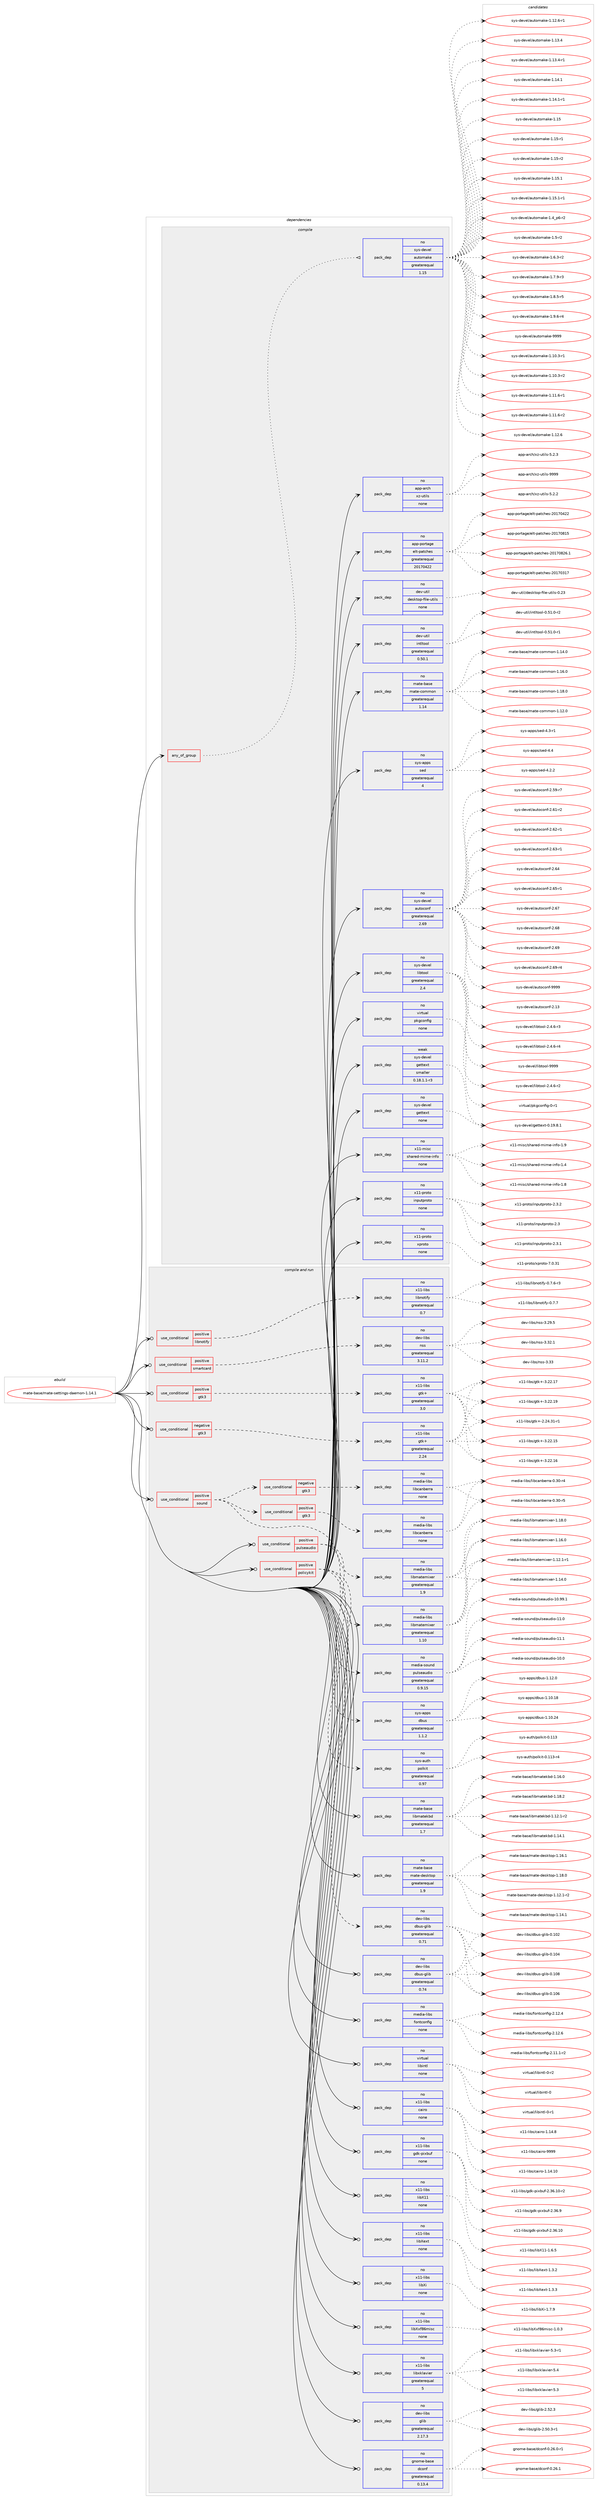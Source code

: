 digraph prolog {

# *************
# Graph options
# *************

newrank=true;
concentrate=true;
compound=true;
graph [rankdir=LR,fontname=Helvetica,fontsize=10,ranksep=1.5];#, ranksep=2.5, nodesep=0.2];
edge  [arrowhead=vee];
node  [fontname=Helvetica,fontsize=10];

# **********
# The ebuild
# **********

subgraph cluster_leftcol {
color=gray;
rank=same;
label=<<i>ebuild</i>>;
id [label="mate-base/mate-settings-daemon-1.14.1", color=red, width=4, href="../mate-base/mate-settings-daemon-1.14.1.svg"];
}

# ****************
# The dependencies
# ****************

subgraph cluster_midcol {
color=gray;
label=<<i>dependencies</i>>;
subgraph cluster_compile {
fillcolor="#eeeeee";
style=filled;
label=<<i>compile</i>>;
subgraph any5116 {
dependency346582 [label=<<TABLE BORDER="0" CELLBORDER="1" CELLSPACING="0" CELLPADDING="4"><TR><TD CELLPADDING="10">any_of_group</TD></TR></TABLE>>, shape=none, color=red];subgraph pack255174 {
dependency346583 [label=<<TABLE BORDER="0" CELLBORDER="1" CELLSPACING="0" CELLPADDING="4" WIDTH="220"><TR><TD ROWSPAN="6" CELLPADDING="30">pack_dep</TD></TR><TR><TD WIDTH="110">no</TD></TR><TR><TD>sys-devel</TD></TR><TR><TD>automake</TD></TR><TR><TD>greaterequal</TD></TR><TR><TD>1.15</TD></TR></TABLE>>, shape=none, color=blue];
}
dependency346582:e -> dependency346583:w [weight=20,style="dotted",arrowhead="oinv"];
}
id:e -> dependency346582:w [weight=20,style="solid",arrowhead="vee"];
subgraph pack255175 {
dependency346584 [label=<<TABLE BORDER="0" CELLBORDER="1" CELLSPACING="0" CELLPADDING="4" WIDTH="220"><TR><TD ROWSPAN="6" CELLPADDING="30">pack_dep</TD></TR><TR><TD WIDTH="110">no</TD></TR><TR><TD>app-arch</TD></TR><TR><TD>xz-utils</TD></TR><TR><TD>none</TD></TR><TR><TD></TD></TR></TABLE>>, shape=none, color=blue];
}
id:e -> dependency346584:w [weight=20,style="solid",arrowhead="vee"];
subgraph pack255176 {
dependency346585 [label=<<TABLE BORDER="0" CELLBORDER="1" CELLSPACING="0" CELLPADDING="4" WIDTH="220"><TR><TD ROWSPAN="6" CELLPADDING="30">pack_dep</TD></TR><TR><TD WIDTH="110">no</TD></TR><TR><TD>app-portage</TD></TR><TR><TD>elt-patches</TD></TR><TR><TD>greaterequal</TD></TR><TR><TD>20170422</TD></TR></TABLE>>, shape=none, color=blue];
}
id:e -> dependency346585:w [weight=20,style="solid",arrowhead="vee"];
subgraph pack255177 {
dependency346586 [label=<<TABLE BORDER="0" CELLBORDER="1" CELLSPACING="0" CELLPADDING="4" WIDTH="220"><TR><TD ROWSPAN="6" CELLPADDING="30">pack_dep</TD></TR><TR><TD WIDTH="110">no</TD></TR><TR><TD>dev-util</TD></TR><TR><TD>desktop-file-utils</TD></TR><TR><TD>none</TD></TR><TR><TD></TD></TR></TABLE>>, shape=none, color=blue];
}
id:e -> dependency346586:w [weight=20,style="solid",arrowhead="vee"];
subgraph pack255178 {
dependency346587 [label=<<TABLE BORDER="0" CELLBORDER="1" CELLSPACING="0" CELLPADDING="4" WIDTH="220"><TR><TD ROWSPAN="6" CELLPADDING="30">pack_dep</TD></TR><TR><TD WIDTH="110">no</TD></TR><TR><TD>dev-util</TD></TR><TR><TD>intltool</TD></TR><TR><TD>greaterequal</TD></TR><TR><TD>0.50.1</TD></TR></TABLE>>, shape=none, color=blue];
}
id:e -> dependency346587:w [weight=20,style="solid",arrowhead="vee"];
subgraph pack255179 {
dependency346588 [label=<<TABLE BORDER="0" CELLBORDER="1" CELLSPACING="0" CELLPADDING="4" WIDTH="220"><TR><TD ROWSPAN="6" CELLPADDING="30">pack_dep</TD></TR><TR><TD WIDTH="110">no</TD></TR><TR><TD>mate-base</TD></TR><TR><TD>mate-common</TD></TR><TR><TD>greaterequal</TD></TR><TR><TD>1.14</TD></TR></TABLE>>, shape=none, color=blue];
}
id:e -> dependency346588:w [weight=20,style="solid",arrowhead="vee"];
subgraph pack255180 {
dependency346589 [label=<<TABLE BORDER="0" CELLBORDER="1" CELLSPACING="0" CELLPADDING="4" WIDTH="220"><TR><TD ROWSPAN="6" CELLPADDING="30">pack_dep</TD></TR><TR><TD WIDTH="110">no</TD></TR><TR><TD>sys-apps</TD></TR><TR><TD>sed</TD></TR><TR><TD>greaterequal</TD></TR><TR><TD>4</TD></TR></TABLE>>, shape=none, color=blue];
}
id:e -> dependency346589:w [weight=20,style="solid",arrowhead="vee"];
subgraph pack255181 {
dependency346590 [label=<<TABLE BORDER="0" CELLBORDER="1" CELLSPACING="0" CELLPADDING="4" WIDTH="220"><TR><TD ROWSPAN="6" CELLPADDING="30">pack_dep</TD></TR><TR><TD WIDTH="110">no</TD></TR><TR><TD>sys-devel</TD></TR><TR><TD>autoconf</TD></TR><TR><TD>greaterequal</TD></TR><TR><TD>2.69</TD></TR></TABLE>>, shape=none, color=blue];
}
id:e -> dependency346590:w [weight=20,style="solid",arrowhead="vee"];
subgraph pack255182 {
dependency346591 [label=<<TABLE BORDER="0" CELLBORDER="1" CELLSPACING="0" CELLPADDING="4" WIDTH="220"><TR><TD ROWSPAN="6" CELLPADDING="30">pack_dep</TD></TR><TR><TD WIDTH="110">no</TD></TR><TR><TD>sys-devel</TD></TR><TR><TD>gettext</TD></TR><TR><TD>none</TD></TR><TR><TD></TD></TR></TABLE>>, shape=none, color=blue];
}
id:e -> dependency346591:w [weight=20,style="solid",arrowhead="vee"];
subgraph pack255183 {
dependency346592 [label=<<TABLE BORDER="0" CELLBORDER="1" CELLSPACING="0" CELLPADDING="4" WIDTH="220"><TR><TD ROWSPAN="6" CELLPADDING="30">pack_dep</TD></TR><TR><TD WIDTH="110">no</TD></TR><TR><TD>sys-devel</TD></TR><TR><TD>libtool</TD></TR><TR><TD>greaterequal</TD></TR><TR><TD>2.4</TD></TR></TABLE>>, shape=none, color=blue];
}
id:e -> dependency346592:w [weight=20,style="solid",arrowhead="vee"];
subgraph pack255184 {
dependency346593 [label=<<TABLE BORDER="0" CELLBORDER="1" CELLSPACING="0" CELLPADDING="4" WIDTH="220"><TR><TD ROWSPAN="6" CELLPADDING="30">pack_dep</TD></TR><TR><TD WIDTH="110">no</TD></TR><TR><TD>virtual</TD></TR><TR><TD>pkgconfig</TD></TR><TR><TD>none</TD></TR><TR><TD></TD></TR></TABLE>>, shape=none, color=blue];
}
id:e -> dependency346593:w [weight=20,style="solid",arrowhead="vee"];
subgraph pack255185 {
dependency346594 [label=<<TABLE BORDER="0" CELLBORDER="1" CELLSPACING="0" CELLPADDING="4" WIDTH="220"><TR><TD ROWSPAN="6" CELLPADDING="30">pack_dep</TD></TR><TR><TD WIDTH="110">no</TD></TR><TR><TD>x11-misc</TD></TR><TR><TD>shared-mime-info</TD></TR><TR><TD>none</TD></TR><TR><TD></TD></TR></TABLE>>, shape=none, color=blue];
}
id:e -> dependency346594:w [weight=20,style="solid",arrowhead="vee"];
subgraph pack255186 {
dependency346595 [label=<<TABLE BORDER="0" CELLBORDER="1" CELLSPACING="0" CELLPADDING="4" WIDTH="220"><TR><TD ROWSPAN="6" CELLPADDING="30">pack_dep</TD></TR><TR><TD WIDTH="110">no</TD></TR><TR><TD>x11-proto</TD></TR><TR><TD>inputproto</TD></TR><TR><TD>none</TD></TR><TR><TD></TD></TR></TABLE>>, shape=none, color=blue];
}
id:e -> dependency346595:w [weight=20,style="solid",arrowhead="vee"];
subgraph pack255187 {
dependency346596 [label=<<TABLE BORDER="0" CELLBORDER="1" CELLSPACING="0" CELLPADDING="4" WIDTH="220"><TR><TD ROWSPAN="6" CELLPADDING="30">pack_dep</TD></TR><TR><TD WIDTH="110">no</TD></TR><TR><TD>x11-proto</TD></TR><TR><TD>xproto</TD></TR><TR><TD>none</TD></TR><TR><TD></TD></TR></TABLE>>, shape=none, color=blue];
}
id:e -> dependency346596:w [weight=20,style="solid",arrowhead="vee"];
subgraph pack255188 {
dependency346597 [label=<<TABLE BORDER="0" CELLBORDER="1" CELLSPACING="0" CELLPADDING="4" WIDTH="220"><TR><TD ROWSPAN="6" CELLPADDING="30">pack_dep</TD></TR><TR><TD WIDTH="110">weak</TD></TR><TR><TD>sys-devel</TD></TR><TR><TD>gettext</TD></TR><TR><TD>smaller</TD></TR><TR><TD>0.18.1.1-r3</TD></TR></TABLE>>, shape=none, color=blue];
}
id:e -> dependency346597:w [weight=20,style="solid",arrowhead="vee"];
}
subgraph cluster_compileandrun {
fillcolor="#eeeeee";
style=filled;
label=<<i>compile and run</i>>;
subgraph cond86191 {
dependency346598 [label=<<TABLE BORDER="0" CELLBORDER="1" CELLSPACING="0" CELLPADDING="4"><TR><TD ROWSPAN="3" CELLPADDING="10">use_conditional</TD></TR><TR><TD>negative</TD></TR><TR><TD>gtk3</TD></TR></TABLE>>, shape=none, color=red];
subgraph pack255189 {
dependency346599 [label=<<TABLE BORDER="0" CELLBORDER="1" CELLSPACING="0" CELLPADDING="4" WIDTH="220"><TR><TD ROWSPAN="6" CELLPADDING="30">pack_dep</TD></TR><TR><TD WIDTH="110">no</TD></TR><TR><TD>x11-libs</TD></TR><TR><TD>gtk+</TD></TR><TR><TD>greaterequal</TD></TR><TR><TD>2.24</TD></TR></TABLE>>, shape=none, color=blue];
}
dependency346598:e -> dependency346599:w [weight=20,style="dashed",arrowhead="vee"];
}
id:e -> dependency346598:w [weight=20,style="solid",arrowhead="odotvee"];
subgraph cond86192 {
dependency346600 [label=<<TABLE BORDER="0" CELLBORDER="1" CELLSPACING="0" CELLPADDING="4"><TR><TD ROWSPAN="3" CELLPADDING="10">use_conditional</TD></TR><TR><TD>positive</TD></TR><TR><TD>gtk3</TD></TR></TABLE>>, shape=none, color=red];
subgraph pack255190 {
dependency346601 [label=<<TABLE BORDER="0" CELLBORDER="1" CELLSPACING="0" CELLPADDING="4" WIDTH="220"><TR><TD ROWSPAN="6" CELLPADDING="30">pack_dep</TD></TR><TR><TD WIDTH="110">no</TD></TR><TR><TD>x11-libs</TD></TR><TR><TD>gtk+</TD></TR><TR><TD>greaterequal</TD></TR><TR><TD>3.0</TD></TR></TABLE>>, shape=none, color=blue];
}
dependency346600:e -> dependency346601:w [weight=20,style="dashed",arrowhead="vee"];
}
id:e -> dependency346600:w [weight=20,style="solid",arrowhead="odotvee"];
subgraph cond86193 {
dependency346602 [label=<<TABLE BORDER="0" CELLBORDER="1" CELLSPACING="0" CELLPADDING="4"><TR><TD ROWSPAN="3" CELLPADDING="10">use_conditional</TD></TR><TR><TD>positive</TD></TR><TR><TD>libnotify</TD></TR></TABLE>>, shape=none, color=red];
subgraph pack255191 {
dependency346603 [label=<<TABLE BORDER="0" CELLBORDER="1" CELLSPACING="0" CELLPADDING="4" WIDTH="220"><TR><TD ROWSPAN="6" CELLPADDING="30">pack_dep</TD></TR><TR><TD WIDTH="110">no</TD></TR><TR><TD>x11-libs</TD></TR><TR><TD>libnotify</TD></TR><TR><TD>greaterequal</TD></TR><TR><TD>0.7</TD></TR></TABLE>>, shape=none, color=blue];
}
dependency346602:e -> dependency346603:w [weight=20,style="dashed",arrowhead="vee"];
}
id:e -> dependency346602:w [weight=20,style="solid",arrowhead="odotvee"];
subgraph cond86194 {
dependency346604 [label=<<TABLE BORDER="0" CELLBORDER="1" CELLSPACING="0" CELLPADDING="4"><TR><TD ROWSPAN="3" CELLPADDING="10">use_conditional</TD></TR><TR><TD>positive</TD></TR><TR><TD>policykit</TD></TR></TABLE>>, shape=none, color=red];
subgraph pack255192 {
dependency346605 [label=<<TABLE BORDER="0" CELLBORDER="1" CELLSPACING="0" CELLPADDING="4" WIDTH="220"><TR><TD ROWSPAN="6" CELLPADDING="30">pack_dep</TD></TR><TR><TD WIDTH="110">no</TD></TR><TR><TD>dev-libs</TD></TR><TR><TD>dbus-glib</TD></TR><TR><TD>greaterequal</TD></TR><TR><TD>0.71</TD></TR></TABLE>>, shape=none, color=blue];
}
dependency346604:e -> dependency346605:w [weight=20,style="dashed",arrowhead="vee"];
subgraph pack255193 {
dependency346606 [label=<<TABLE BORDER="0" CELLBORDER="1" CELLSPACING="0" CELLPADDING="4" WIDTH="220"><TR><TD ROWSPAN="6" CELLPADDING="30">pack_dep</TD></TR><TR><TD WIDTH="110">no</TD></TR><TR><TD>sys-apps</TD></TR><TR><TD>dbus</TD></TR><TR><TD>greaterequal</TD></TR><TR><TD>1.1.2</TD></TR></TABLE>>, shape=none, color=blue];
}
dependency346604:e -> dependency346606:w [weight=20,style="dashed",arrowhead="vee"];
subgraph pack255194 {
dependency346607 [label=<<TABLE BORDER="0" CELLBORDER="1" CELLSPACING="0" CELLPADDING="4" WIDTH="220"><TR><TD ROWSPAN="6" CELLPADDING="30">pack_dep</TD></TR><TR><TD WIDTH="110">no</TD></TR><TR><TD>sys-auth</TD></TR><TR><TD>polkit</TD></TR><TR><TD>greaterequal</TD></TR><TR><TD>0.97</TD></TR></TABLE>>, shape=none, color=blue];
}
dependency346604:e -> dependency346607:w [weight=20,style="dashed",arrowhead="vee"];
}
id:e -> dependency346604:w [weight=20,style="solid",arrowhead="odotvee"];
subgraph cond86195 {
dependency346608 [label=<<TABLE BORDER="0" CELLBORDER="1" CELLSPACING="0" CELLPADDING="4"><TR><TD ROWSPAN="3" CELLPADDING="10">use_conditional</TD></TR><TR><TD>positive</TD></TR><TR><TD>pulseaudio</TD></TR></TABLE>>, shape=none, color=red];
subgraph pack255195 {
dependency346609 [label=<<TABLE BORDER="0" CELLBORDER="1" CELLSPACING="0" CELLPADDING="4" WIDTH="220"><TR><TD ROWSPAN="6" CELLPADDING="30">pack_dep</TD></TR><TR><TD WIDTH="110">no</TD></TR><TR><TD>media-libs</TD></TR><TR><TD>libmatemixer</TD></TR><TR><TD>greaterequal</TD></TR><TR><TD>1.10</TD></TR></TABLE>>, shape=none, color=blue];
}
dependency346608:e -> dependency346609:w [weight=20,style="dashed",arrowhead="vee"];
subgraph pack255196 {
dependency346610 [label=<<TABLE BORDER="0" CELLBORDER="1" CELLSPACING="0" CELLPADDING="4" WIDTH="220"><TR><TD ROWSPAN="6" CELLPADDING="30">pack_dep</TD></TR><TR><TD WIDTH="110">no</TD></TR><TR><TD>media-sound</TD></TR><TR><TD>pulseaudio</TD></TR><TR><TD>greaterequal</TD></TR><TR><TD>0.9.15</TD></TR></TABLE>>, shape=none, color=blue];
}
dependency346608:e -> dependency346610:w [weight=20,style="dashed",arrowhead="vee"];
}
id:e -> dependency346608:w [weight=20,style="solid",arrowhead="odotvee"];
subgraph cond86196 {
dependency346611 [label=<<TABLE BORDER="0" CELLBORDER="1" CELLSPACING="0" CELLPADDING="4"><TR><TD ROWSPAN="3" CELLPADDING="10">use_conditional</TD></TR><TR><TD>positive</TD></TR><TR><TD>smartcard</TD></TR></TABLE>>, shape=none, color=red];
subgraph pack255197 {
dependency346612 [label=<<TABLE BORDER="0" CELLBORDER="1" CELLSPACING="0" CELLPADDING="4" WIDTH="220"><TR><TD ROWSPAN="6" CELLPADDING="30">pack_dep</TD></TR><TR><TD WIDTH="110">no</TD></TR><TR><TD>dev-libs</TD></TR><TR><TD>nss</TD></TR><TR><TD>greaterequal</TD></TR><TR><TD>3.11.2</TD></TR></TABLE>>, shape=none, color=blue];
}
dependency346611:e -> dependency346612:w [weight=20,style="dashed",arrowhead="vee"];
}
id:e -> dependency346611:w [weight=20,style="solid",arrowhead="odotvee"];
subgraph cond86197 {
dependency346613 [label=<<TABLE BORDER="0" CELLBORDER="1" CELLSPACING="0" CELLPADDING="4"><TR><TD ROWSPAN="3" CELLPADDING="10">use_conditional</TD></TR><TR><TD>positive</TD></TR><TR><TD>sound</TD></TR></TABLE>>, shape=none, color=red];
subgraph pack255198 {
dependency346614 [label=<<TABLE BORDER="0" CELLBORDER="1" CELLSPACING="0" CELLPADDING="4" WIDTH="220"><TR><TD ROWSPAN="6" CELLPADDING="30">pack_dep</TD></TR><TR><TD WIDTH="110">no</TD></TR><TR><TD>media-libs</TD></TR><TR><TD>libmatemixer</TD></TR><TR><TD>greaterequal</TD></TR><TR><TD>1.9</TD></TR></TABLE>>, shape=none, color=blue];
}
dependency346613:e -> dependency346614:w [weight=20,style="dashed",arrowhead="vee"];
subgraph cond86198 {
dependency346615 [label=<<TABLE BORDER="0" CELLBORDER="1" CELLSPACING="0" CELLPADDING="4"><TR><TD ROWSPAN="3" CELLPADDING="10">use_conditional</TD></TR><TR><TD>negative</TD></TR><TR><TD>gtk3</TD></TR></TABLE>>, shape=none, color=red];
subgraph pack255199 {
dependency346616 [label=<<TABLE BORDER="0" CELLBORDER="1" CELLSPACING="0" CELLPADDING="4" WIDTH="220"><TR><TD ROWSPAN="6" CELLPADDING="30">pack_dep</TD></TR><TR><TD WIDTH="110">no</TD></TR><TR><TD>media-libs</TD></TR><TR><TD>libcanberra</TD></TR><TR><TD>none</TD></TR><TR><TD></TD></TR></TABLE>>, shape=none, color=blue];
}
dependency346615:e -> dependency346616:w [weight=20,style="dashed",arrowhead="vee"];
}
dependency346613:e -> dependency346615:w [weight=20,style="dashed",arrowhead="vee"];
subgraph cond86199 {
dependency346617 [label=<<TABLE BORDER="0" CELLBORDER="1" CELLSPACING="0" CELLPADDING="4"><TR><TD ROWSPAN="3" CELLPADDING="10">use_conditional</TD></TR><TR><TD>positive</TD></TR><TR><TD>gtk3</TD></TR></TABLE>>, shape=none, color=red];
subgraph pack255200 {
dependency346618 [label=<<TABLE BORDER="0" CELLBORDER="1" CELLSPACING="0" CELLPADDING="4" WIDTH="220"><TR><TD ROWSPAN="6" CELLPADDING="30">pack_dep</TD></TR><TR><TD WIDTH="110">no</TD></TR><TR><TD>media-libs</TD></TR><TR><TD>libcanberra</TD></TR><TR><TD>none</TD></TR><TR><TD></TD></TR></TABLE>>, shape=none, color=blue];
}
dependency346617:e -> dependency346618:w [weight=20,style="dashed",arrowhead="vee"];
}
dependency346613:e -> dependency346617:w [weight=20,style="dashed",arrowhead="vee"];
}
id:e -> dependency346613:w [weight=20,style="solid",arrowhead="odotvee"];
subgraph pack255201 {
dependency346619 [label=<<TABLE BORDER="0" CELLBORDER="1" CELLSPACING="0" CELLPADDING="4" WIDTH="220"><TR><TD ROWSPAN="6" CELLPADDING="30">pack_dep</TD></TR><TR><TD WIDTH="110">no</TD></TR><TR><TD>dev-libs</TD></TR><TR><TD>dbus-glib</TD></TR><TR><TD>greaterequal</TD></TR><TR><TD>0.74</TD></TR></TABLE>>, shape=none, color=blue];
}
id:e -> dependency346619:w [weight=20,style="solid",arrowhead="odotvee"];
subgraph pack255202 {
dependency346620 [label=<<TABLE BORDER="0" CELLBORDER="1" CELLSPACING="0" CELLPADDING="4" WIDTH="220"><TR><TD ROWSPAN="6" CELLPADDING="30">pack_dep</TD></TR><TR><TD WIDTH="110">no</TD></TR><TR><TD>dev-libs</TD></TR><TR><TD>glib</TD></TR><TR><TD>greaterequal</TD></TR><TR><TD>2.17.3</TD></TR></TABLE>>, shape=none, color=blue];
}
id:e -> dependency346620:w [weight=20,style="solid",arrowhead="odotvee"];
subgraph pack255203 {
dependency346621 [label=<<TABLE BORDER="0" CELLBORDER="1" CELLSPACING="0" CELLPADDING="4" WIDTH="220"><TR><TD ROWSPAN="6" CELLPADDING="30">pack_dep</TD></TR><TR><TD WIDTH="110">no</TD></TR><TR><TD>gnome-base</TD></TR><TR><TD>dconf</TD></TR><TR><TD>greaterequal</TD></TR><TR><TD>0.13.4</TD></TR></TABLE>>, shape=none, color=blue];
}
id:e -> dependency346621:w [weight=20,style="solid",arrowhead="odotvee"];
subgraph pack255204 {
dependency346622 [label=<<TABLE BORDER="0" CELLBORDER="1" CELLSPACING="0" CELLPADDING="4" WIDTH="220"><TR><TD ROWSPAN="6" CELLPADDING="30">pack_dep</TD></TR><TR><TD WIDTH="110">no</TD></TR><TR><TD>mate-base</TD></TR><TR><TD>libmatekbd</TD></TR><TR><TD>greaterequal</TD></TR><TR><TD>1.7</TD></TR></TABLE>>, shape=none, color=blue];
}
id:e -> dependency346622:w [weight=20,style="solid",arrowhead="odotvee"];
subgraph pack255205 {
dependency346623 [label=<<TABLE BORDER="0" CELLBORDER="1" CELLSPACING="0" CELLPADDING="4" WIDTH="220"><TR><TD ROWSPAN="6" CELLPADDING="30">pack_dep</TD></TR><TR><TD WIDTH="110">no</TD></TR><TR><TD>mate-base</TD></TR><TR><TD>mate-desktop</TD></TR><TR><TD>greaterequal</TD></TR><TR><TD>1.9</TD></TR></TABLE>>, shape=none, color=blue];
}
id:e -> dependency346623:w [weight=20,style="solid",arrowhead="odotvee"];
subgraph pack255206 {
dependency346624 [label=<<TABLE BORDER="0" CELLBORDER="1" CELLSPACING="0" CELLPADDING="4" WIDTH="220"><TR><TD ROWSPAN="6" CELLPADDING="30">pack_dep</TD></TR><TR><TD WIDTH="110">no</TD></TR><TR><TD>media-libs</TD></TR><TR><TD>fontconfig</TD></TR><TR><TD>none</TD></TR><TR><TD></TD></TR></TABLE>>, shape=none, color=blue];
}
id:e -> dependency346624:w [weight=20,style="solid",arrowhead="odotvee"];
subgraph pack255207 {
dependency346625 [label=<<TABLE BORDER="0" CELLBORDER="1" CELLSPACING="0" CELLPADDING="4" WIDTH="220"><TR><TD ROWSPAN="6" CELLPADDING="30">pack_dep</TD></TR><TR><TD WIDTH="110">no</TD></TR><TR><TD>virtual</TD></TR><TR><TD>libintl</TD></TR><TR><TD>none</TD></TR><TR><TD></TD></TR></TABLE>>, shape=none, color=blue];
}
id:e -> dependency346625:w [weight=20,style="solid",arrowhead="odotvee"];
subgraph pack255208 {
dependency346626 [label=<<TABLE BORDER="0" CELLBORDER="1" CELLSPACING="0" CELLPADDING="4" WIDTH="220"><TR><TD ROWSPAN="6" CELLPADDING="30">pack_dep</TD></TR><TR><TD WIDTH="110">no</TD></TR><TR><TD>x11-libs</TD></TR><TR><TD>cairo</TD></TR><TR><TD>none</TD></TR><TR><TD></TD></TR></TABLE>>, shape=none, color=blue];
}
id:e -> dependency346626:w [weight=20,style="solid",arrowhead="odotvee"];
subgraph pack255209 {
dependency346627 [label=<<TABLE BORDER="0" CELLBORDER="1" CELLSPACING="0" CELLPADDING="4" WIDTH="220"><TR><TD ROWSPAN="6" CELLPADDING="30">pack_dep</TD></TR><TR><TD WIDTH="110">no</TD></TR><TR><TD>x11-libs</TD></TR><TR><TD>gdk-pixbuf</TD></TR><TR><TD>none</TD></TR><TR><TD></TD></TR></TABLE>>, shape=none, color=blue];
}
id:e -> dependency346627:w [weight=20,style="solid",arrowhead="odotvee"];
subgraph pack255210 {
dependency346628 [label=<<TABLE BORDER="0" CELLBORDER="1" CELLSPACING="0" CELLPADDING="4" WIDTH="220"><TR><TD ROWSPAN="6" CELLPADDING="30">pack_dep</TD></TR><TR><TD WIDTH="110">no</TD></TR><TR><TD>x11-libs</TD></TR><TR><TD>libX11</TD></TR><TR><TD>none</TD></TR><TR><TD></TD></TR></TABLE>>, shape=none, color=blue];
}
id:e -> dependency346628:w [weight=20,style="solid",arrowhead="odotvee"];
subgraph pack255211 {
dependency346629 [label=<<TABLE BORDER="0" CELLBORDER="1" CELLSPACING="0" CELLPADDING="4" WIDTH="220"><TR><TD ROWSPAN="6" CELLPADDING="30">pack_dep</TD></TR><TR><TD WIDTH="110">no</TD></TR><TR><TD>x11-libs</TD></TR><TR><TD>libXext</TD></TR><TR><TD>none</TD></TR><TR><TD></TD></TR></TABLE>>, shape=none, color=blue];
}
id:e -> dependency346629:w [weight=20,style="solid",arrowhead="odotvee"];
subgraph pack255212 {
dependency346630 [label=<<TABLE BORDER="0" CELLBORDER="1" CELLSPACING="0" CELLPADDING="4" WIDTH="220"><TR><TD ROWSPAN="6" CELLPADDING="30">pack_dep</TD></TR><TR><TD WIDTH="110">no</TD></TR><TR><TD>x11-libs</TD></TR><TR><TD>libXi</TD></TR><TR><TD>none</TD></TR><TR><TD></TD></TR></TABLE>>, shape=none, color=blue];
}
id:e -> dependency346630:w [weight=20,style="solid",arrowhead="odotvee"];
subgraph pack255213 {
dependency346631 [label=<<TABLE BORDER="0" CELLBORDER="1" CELLSPACING="0" CELLPADDING="4" WIDTH="220"><TR><TD ROWSPAN="6" CELLPADDING="30">pack_dep</TD></TR><TR><TD WIDTH="110">no</TD></TR><TR><TD>x11-libs</TD></TR><TR><TD>libXxf86misc</TD></TR><TR><TD>none</TD></TR><TR><TD></TD></TR></TABLE>>, shape=none, color=blue];
}
id:e -> dependency346631:w [weight=20,style="solid",arrowhead="odotvee"];
subgraph pack255214 {
dependency346632 [label=<<TABLE BORDER="0" CELLBORDER="1" CELLSPACING="0" CELLPADDING="4" WIDTH="220"><TR><TD ROWSPAN="6" CELLPADDING="30">pack_dep</TD></TR><TR><TD WIDTH="110">no</TD></TR><TR><TD>x11-libs</TD></TR><TR><TD>libxklavier</TD></TR><TR><TD>greaterequal</TD></TR><TR><TD>5</TD></TR></TABLE>>, shape=none, color=blue];
}
id:e -> dependency346632:w [weight=20,style="solid",arrowhead="odotvee"];
}
subgraph cluster_run {
fillcolor="#eeeeee";
style=filled;
label=<<i>run</i>>;
}
}

# **************
# The candidates
# **************

subgraph cluster_choices {
rank=same;
color=gray;
label=<<i>candidates</i>>;

subgraph choice255174 {
color=black;
nodesep=1;
choice11512111545100101118101108479711711611110997107101454946494846514511449 [label="sys-devel/automake-1.10.3-r1", color=red, width=4,href="../sys-devel/automake-1.10.3-r1.svg"];
choice11512111545100101118101108479711711611110997107101454946494846514511450 [label="sys-devel/automake-1.10.3-r2", color=red, width=4,href="../sys-devel/automake-1.10.3-r2.svg"];
choice11512111545100101118101108479711711611110997107101454946494946544511449 [label="sys-devel/automake-1.11.6-r1", color=red, width=4,href="../sys-devel/automake-1.11.6-r1.svg"];
choice11512111545100101118101108479711711611110997107101454946494946544511450 [label="sys-devel/automake-1.11.6-r2", color=red, width=4,href="../sys-devel/automake-1.11.6-r2.svg"];
choice1151211154510010111810110847971171161111099710710145494649504654 [label="sys-devel/automake-1.12.6", color=red, width=4,href="../sys-devel/automake-1.12.6.svg"];
choice11512111545100101118101108479711711611110997107101454946495046544511449 [label="sys-devel/automake-1.12.6-r1", color=red, width=4,href="../sys-devel/automake-1.12.6-r1.svg"];
choice1151211154510010111810110847971171161111099710710145494649514652 [label="sys-devel/automake-1.13.4", color=red, width=4,href="../sys-devel/automake-1.13.4.svg"];
choice11512111545100101118101108479711711611110997107101454946495146524511449 [label="sys-devel/automake-1.13.4-r1", color=red, width=4,href="../sys-devel/automake-1.13.4-r1.svg"];
choice1151211154510010111810110847971171161111099710710145494649524649 [label="sys-devel/automake-1.14.1", color=red, width=4,href="../sys-devel/automake-1.14.1.svg"];
choice11512111545100101118101108479711711611110997107101454946495246494511449 [label="sys-devel/automake-1.14.1-r1", color=red, width=4,href="../sys-devel/automake-1.14.1-r1.svg"];
choice115121115451001011181011084797117116111109971071014549464953 [label="sys-devel/automake-1.15", color=red, width=4,href="../sys-devel/automake-1.15.svg"];
choice1151211154510010111810110847971171161111099710710145494649534511449 [label="sys-devel/automake-1.15-r1", color=red, width=4,href="../sys-devel/automake-1.15-r1.svg"];
choice1151211154510010111810110847971171161111099710710145494649534511450 [label="sys-devel/automake-1.15-r2", color=red, width=4,href="../sys-devel/automake-1.15-r2.svg"];
choice1151211154510010111810110847971171161111099710710145494649534649 [label="sys-devel/automake-1.15.1", color=red, width=4,href="../sys-devel/automake-1.15.1.svg"];
choice11512111545100101118101108479711711611110997107101454946495346494511449 [label="sys-devel/automake-1.15.1-r1", color=red, width=4,href="../sys-devel/automake-1.15.1-r1.svg"];
choice115121115451001011181011084797117116111109971071014549465295112544511450 [label="sys-devel/automake-1.4_p6-r2", color=red, width=4,href="../sys-devel/automake-1.4_p6-r2.svg"];
choice11512111545100101118101108479711711611110997107101454946534511450 [label="sys-devel/automake-1.5-r2", color=red, width=4,href="../sys-devel/automake-1.5-r2.svg"];
choice115121115451001011181011084797117116111109971071014549465446514511450 [label="sys-devel/automake-1.6.3-r2", color=red, width=4,href="../sys-devel/automake-1.6.3-r2.svg"];
choice115121115451001011181011084797117116111109971071014549465546574511451 [label="sys-devel/automake-1.7.9-r3", color=red, width=4,href="../sys-devel/automake-1.7.9-r3.svg"];
choice115121115451001011181011084797117116111109971071014549465646534511453 [label="sys-devel/automake-1.8.5-r5", color=red, width=4,href="../sys-devel/automake-1.8.5-r5.svg"];
choice115121115451001011181011084797117116111109971071014549465746544511452 [label="sys-devel/automake-1.9.6-r4", color=red, width=4,href="../sys-devel/automake-1.9.6-r4.svg"];
choice115121115451001011181011084797117116111109971071014557575757 [label="sys-devel/automake-9999", color=red, width=4,href="../sys-devel/automake-9999.svg"];
dependency346583:e -> choice11512111545100101118101108479711711611110997107101454946494846514511449:w [style=dotted,weight="100"];
dependency346583:e -> choice11512111545100101118101108479711711611110997107101454946494846514511450:w [style=dotted,weight="100"];
dependency346583:e -> choice11512111545100101118101108479711711611110997107101454946494946544511449:w [style=dotted,weight="100"];
dependency346583:e -> choice11512111545100101118101108479711711611110997107101454946494946544511450:w [style=dotted,weight="100"];
dependency346583:e -> choice1151211154510010111810110847971171161111099710710145494649504654:w [style=dotted,weight="100"];
dependency346583:e -> choice11512111545100101118101108479711711611110997107101454946495046544511449:w [style=dotted,weight="100"];
dependency346583:e -> choice1151211154510010111810110847971171161111099710710145494649514652:w [style=dotted,weight="100"];
dependency346583:e -> choice11512111545100101118101108479711711611110997107101454946495146524511449:w [style=dotted,weight="100"];
dependency346583:e -> choice1151211154510010111810110847971171161111099710710145494649524649:w [style=dotted,weight="100"];
dependency346583:e -> choice11512111545100101118101108479711711611110997107101454946495246494511449:w [style=dotted,weight="100"];
dependency346583:e -> choice115121115451001011181011084797117116111109971071014549464953:w [style=dotted,weight="100"];
dependency346583:e -> choice1151211154510010111810110847971171161111099710710145494649534511449:w [style=dotted,weight="100"];
dependency346583:e -> choice1151211154510010111810110847971171161111099710710145494649534511450:w [style=dotted,weight="100"];
dependency346583:e -> choice1151211154510010111810110847971171161111099710710145494649534649:w [style=dotted,weight="100"];
dependency346583:e -> choice11512111545100101118101108479711711611110997107101454946495346494511449:w [style=dotted,weight="100"];
dependency346583:e -> choice115121115451001011181011084797117116111109971071014549465295112544511450:w [style=dotted,weight="100"];
dependency346583:e -> choice11512111545100101118101108479711711611110997107101454946534511450:w [style=dotted,weight="100"];
dependency346583:e -> choice115121115451001011181011084797117116111109971071014549465446514511450:w [style=dotted,weight="100"];
dependency346583:e -> choice115121115451001011181011084797117116111109971071014549465546574511451:w [style=dotted,weight="100"];
dependency346583:e -> choice115121115451001011181011084797117116111109971071014549465646534511453:w [style=dotted,weight="100"];
dependency346583:e -> choice115121115451001011181011084797117116111109971071014549465746544511452:w [style=dotted,weight="100"];
dependency346583:e -> choice115121115451001011181011084797117116111109971071014557575757:w [style=dotted,weight="100"];
}
subgraph choice255175 {
color=black;
nodesep=1;
choice971121124597114991044712012245117116105108115455346504650 [label="app-arch/xz-utils-5.2.2", color=red, width=4,href="../app-arch/xz-utils-5.2.2.svg"];
choice971121124597114991044712012245117116105108115455346504651 [label="app-arch/xz-utils-5.2.3", color=red, width=4,href="../app-arch/xz-utils-5.2.3.svg"];
choice9711211245971149910447120122451171161051081154557575757 [label="app-arch/xz-utils-9999", color=red, width=4,href="../app-arch/xz-utils-9999.svg"];
dependency346584:e -> choice971121124597114991044712012245117116105108115455346504650:w [style=dotted,weight="100"];
dependency346584:e -> choice971121124597114991044712012245117116105108115455346504651:w [style=dotted,weight="100"];
dependency346584:e -> choice9711211245971149910447120122451171161051081154557575757:w [style=dotted,weight="100"];
}
subgraph choice255176 {
color=black;
nodesep=1;
choice97112112451121111141169710310147101108116451129711699104101115455048495548514955 [label="app-portage/elt-patches-20170317", color=red, width=4,href="../app-portage/elt-patches-20170317.svg"];
choice97112112451121111141169710310147101108116451129711699104101115455048495548525050 [label="app-portage/elt-patches-20170422", color=red, width=4,href="../app-portage/elt-patches-20170422.svg"];
choice97112112451121111141169710310147101108116451129711699104101115455048495548564953 [label="app-portage/elt-patches-20170815", color=red, width=4,href="../app-portage/elt-patches-20170815.svg"];
choice971121124511211111411697103101471011081164511297116991041011154550484955485650544649 [label="app-portage/elt-patches-20170826.1", color=red, width=4,href="../app-portage/elt-patches-20170826.1.svg"];
dependency346585:e -> choice97112112451121111141169710310147101108116451129711699104101115455048495548514955:w [style=dotted,weight="100"];
dependency346585:e -> choice97112112451121111141169710310147101108116451129711699104101115455048495548525050:w [style=dotted,weight="100"];
dependency346585:e -> choice97112112451121111141169710310147101108116451129711699104101115455048495548564953:w [style=dotted,weight="100"];
dependency346585:e -> choice971121124511211111411697103101471011081164511297116991041011154550484955485650544649:w [style=dotted,weight="100"];
}
subgraph choice255177 {
color=black;
nodesep=1;
choice100101118451171161051084710010111510711611111245102105108101451171161051081154548465051 [label="dev-util/desktop-file-utils-0.23", color=red, width=4,href="../dev-util/desktop-file-utils-0.23.svg"];
dependency346586:e -> choice100101118451171161051084710010111510711611111245102105108101451171161051081154548465051:w [style=dotted,weight="100"];
}
subgraph choice255178 {
color=black;
nodesep=1;
choice1001011184511711610510847105110116108116111111108454846534946484511449 [label="dev-util/intltool-0.51.0-r1", color=red, width=4,href="../dev-util/intltool-0.51.0-r1.svg"];
choice1001011184511711610510847105110116108116111111108454846534946484511450 [label="dev-util/intltool-0.51.0-r2", color=red, width=4,href="../dev-util/intltool-0.51.0-r2.svg"];
dependency346587:e -> choice1001011184511711610510847105110116108116111111108454846534946484511449:w [style=dotted,weight="100"];
dependency346587:e -> choice1001011184511711610510847105110116108116111111108454846534946484511450:w [style=dotted,weight="100"];
}
subgraph choice255179 {
color=black;
nodesep=1;
choice109971161014598971151014710997116101459911110910911111045494649504648 [label="mate-base/mate-common-1.12.0", color=red, width=4,href="../mate-base/mate-common-1.12.0.svg"];
choice109971161014598971151014710997116101459911110910911111045494649524648 [label="mate-base/mate-common-1.14.0", color=red, width=4,href="../mate-base/mate-common-1.14.0.svg"];
choice109971161014598971151014710997116101459911110910911111045494649544648 [label="mate-base/mate-common-1.16.0", color=red, width=4,href="../mate-base/mate-common-1.16.0.svg"];
choice109971161014598971151014710997116101459911110910911111045494649564648 [label="mate-base/mate-common-1.18.0", color=red, width=4,href="../mate-base/mate-common-1.18.0.svg"];
dependency346588:e -> choice109971161014598971151014710997116101459911110910911111045494649504648:w [style=dotted,weight="100"];
dependency346588:e -> choice109971161014598971151014710997116101459911110910911111045494649524648:w [style=dotted,weight="100"];
dependency346588:e -> choice109971161014598971151014710997116101459911110910911111045494649544648:w [style=dotted,weight="100"];
dependency346588:e -> choice109971161014598971151014710997116101459911110910911111045494649564648:w [style=dotted,weight="100"];
}
subgraph choice255180 {
color=black;
nodesep=1;
choice115121115459711211211547115101100455246504650 [label="sys-apps/sed-4.2.2", color=red, width=4,href="../sys-apps/sed-4.2.2.svg"];
choice115121115459711211211547115101100455246514511449 [label="sys-apps/sed-4.3-r1", color=red, width=4,href="../sys-apps/sed-4.3-r1.svg"];
choice11512111545971121121154711510110045524652 [label="sys-apps/sed-4.4", color=red, width=4,href="../sys-apps/sed-4.4.svg"];
dependency346589:e -> choice115121115459711211211547115101100455246504650:w [style=dotted,weight="100"];
dependency346589:e -> choice115121115459711211211547115101100455246514511449:w [style=dotted,weight="100"];
dependency346589:e -> choice11512111545971121121154711510110045524652:w [style=dotted,weight="100"];
}
subgraph choice255181 {
color=black;
nodesep=1;
choice115121115451001011181011084797117116111991111101024550464951 [label="sys-devel/autoconf-2.13", color=red, width=4,href="../sys-devel/autoconf-2.13.svg"];
choice1151211154510010111810110847971171161119911111010245504653574511455 [label="sys-devel/autoconf-2.59-r7", color=red, width=4,href="../sys-devel/autoconf-2.59-r7.svg"];
choice1151211154510010111810110847971171161119911111010245504654494511450 [label="sys-devel/autoconf-2.61-r2", color=red, width=4,href="../sys-devel/autoconf-2.61-r2.svg"];
choice1151211154510010111810110847971171161119911111010245504654504511449 [label="sys-devel/autoconf-2.62-r1", color=red, width=4,href="../sys-devel/autoconf-2.62-r1.svg"];
choice1151211154510010111810110847971171161119911111010245504654514511449 [label="sys-devel/autoconf-2.63-r1", color=red, width=4,href="../sys-devel/autoconf-2.63-r1.svg"];
choice115121115451001011181011084797117116111991111101024550465452 [label="sys-devel/autoconf-2.64", color=red, width=4,href="../sys-devel/autoconf-2.64.svg"];
choice1151211154510010111810110847971171161119911111010245504654534511449 [label="sys-devel/autoconf-2.65-r1", color=red, width=4,href="../sys-devel/autoconf-2.65-r1.svg"];
choice115121115451001011181011084797117116111991111101024550465455 [label="sys-devel/autoconf-2.67", color=red, width=4,href="../sys-devel/autoconf-2.67.svg"];
choice115121115451001011181011084797117116111991111101024550465456 [label="sys-devel/autoconf-2.68", color=red, width=4,href="../sys-devel/autoconf-2.68.svg"];
choice115121115451001011181011084797117116111991111101024550465457 [label="sys-devel/autoconf-2.69", color=red, width=4,href="../sys-devel/autoconf-2.69.svg"];
choice1151211154510010111810110847971171161119911111010245504654574511452 [label="sys-devel/autoconf-2.69-r4", color=red, width=4,href="../sys-devel/autoconf-2.69-r4.svg"];
choice115121115451001011181011084797117116111991111101024557575757 [label="sys-devel/autoconf-9999", color=red, width=4,href="../sys-devel/autoconf-9999.svg"];
dependency346590:e -> choice115121115451001011181011084797117116111991111101024550464951:w [style=dotted,weight="100"];
dependency346590:e -> choice1151211154510010111810110847971171161119911111010245504653574511455:w [style=dotted,weight="100"];
dependency346590:e -> choice1151211154510010111810110847971171161119911111010245504654494511450:w [style=dotted,weight="100"];
dependency346590:e -> choice1151211154510010111810110847971171161119911111010245504654504511449:w [style=dotted,weight="100"];
dependency346590:e -> choice1151211154510010111810110847971171161119911111010245504654514511449:w [style=dotted,weight="100"];
dependency346590:e -> choice115121115451001011181011084797117116111991111101024550465452:w [style=dotted,weight="100"];
dependency346590:e -> choice1151211154510010111810110847971171161119911111010245504654534511449:w [style=dotted,weight="100"];
dependency346590:e -> choice115121115451001011181011084797117116111991111101024550465455:w [style=dotted,weight="100"];
dependency346590:e -> choice115121115451001011181011084797117116111991111101024550465456:w [style=dotted,weight="100"];
dependency346590:e -> choice115121115451001011181011084797117116111991111101024550465457:w [style=dotted,weight="100"];
dependency346590:e -> choice1151211154510010111810110847971171161119911111010245504654574511452:w [style=dotted,weight="100"];
dependency346590:e -> choice115121115451001011181011084797117116111991111101024557575757:w [style=dotted,weight="100"];
}
subgraph choice255182 {
color=black;
nodesep=1;
choice1151211154510010111810110847103101116116101120116454846495746564649 [label="sys-devel/gettext-0.19.8.1", color=red, width=4,href="../sys-devel/gettext-0.19.8.1.svg"];
dependency346591:e -> choice1151211154510010111810110847103101116116101120116454846495746564649:w [style=dotted,weight="100"];
}
subgraph choice255183 {
color=black;
nodesep=1;
choice1151211154510010111810110847108105981161111111084550465246544511450 [label="sys-devel/libtool-2.4.6-r2", color=red, width=4,href="../sys-devel/libtool-2.4.6-r2.svg"];
choice1151211154510010111810110847108105981161111111084550465246544511451 [label="sys-devel/libtool-2.4.6-r3", color=red, width=4,href="../sys-devel/libtool-2.4.6-r3.svg"];
choice1151211154510010111810110847108105981161111111084550465246544511452 [label="sys-devel/libtool-2.4.6-r4", color=red, width=4,href="../sys-devel/libtool-2.4.6-r4.svg"];
choice1151211154510010111810110847108105981161111111084557575757 [label="sys-devel/libtool-9999", color=red, width=4,href="../sys-devel/libtool-9999.svg"];
dependency346592:e -> choice1151211154510010111810110847108105981161111111084550465246544511450:w [style=dotted,weight="100"];
dependency346592:e -> choice1151211154510010111810110847108105981161111111084550465246544511451:w [style=dotted,weight="100"];
dependency346592:e -> choice1151211154510010111810110847108105981161111111084550465246544511452:w [style=dotted,weight="100"];
dependency346592:e -> choice1151211154510010111810110847108105981161111111084557575757:w [style=dotted,weight="100"];
}
subgraph choice255184 {
color=black;
nodesep=1;
choice11810511411611797108471121071039911111010210510345484511449 [label="virtual/pkgconfig-0-r1", color=red, width=4,href="../virtual/pkgconfig-0-r1.svg"];
dependency346593:e -> choice11810511411611797108471121071039911111010210510345484511449:w [style=dotted,weight="100"];
}
subgraph choice255185 {
color=black;
nodesep=1;
choice120494945109105115994711510497114101100451091051091014510511010211145494652 [label="x11-misc/shared-mime-info-1.4", color=red, width=4,href="../x11-misc/shared-mime-info-1.4.svg"];
choice120494945109105115994711510497114101100451091051091014510511010211145494656 [label="x11-misc/shared-mime-info-1.8", color=red, width=4,href="../x11-misc/shared-mime-info-1.8.svg"];
choice120494945109105115994711510497114101100451091051091014510511010211145494657 [label="x11-misc/shared-mime-info-1.9", color=red, width=4,href="../x11-misc/shared-mime-info-1.9.svg"];
dependency346594:e -> choice120494945109105115994711510497114101100451091051091014510511010211145494652:w [style=dotted,weight="100"];
dependency346594:e -> choice120494945109105115994711510497114101100451091051091014510511010211145494656:w [style=dotted,weight="100"];
dependency346594:e -> choice120494945109105115994711510497114101100451091051091014510511010211145494657:w [style=dotted,weight="100"];
}
subgraph choice255186 {
color=black;
nodesep=1;
choice1204949451121141111161114710511011211711611211411111611145504651 [label="x11-proto/inputproto-2.3", color=red, width=4,href="../x11-proto/inputproto-2.3.svg"];
choice12049494511211411111611147105110112117116112114111116111455046514649 [label="x11-proto/inputproto-2.3.1", color=red, width=4,href="../x11-proto/inputproto-2.3.1.svg"];
choice12049494511211411111611147105110112117116112114111116111455046514650 [label="x11-proto/inputproto-2.3.2", color=red, width=4,href="../x11-proto/inputproto-2.3.2.svg"];
dependency346595:e -> choice1204949451121141111161114710511011211711611211411111611145504651:w [style=dotted,weight="100"];
dependency346595:e -> choice12049494511211411111611147105110112117116112114111116111455046514649:w [style=dotted,weight="100"];
dependency346595:e -> choice12049494511211411111611147105110112117116112114111116111455046514650:w [style=dotted,weight="100"];
}
subgraph choice255187 {
color=black;
nodesep=1;
choice1204949451121141111161114712011211411111611145554648465149 [label="x11-proto/xproto-7.0.31", color=red, width=4,href="../x11-proto/xproto-7.0.31.svg"];
dependency346596:e -> choice1204949451121141111161114712011211411111611145554648465149:w [style=dotted,weight="100"];
}
subgraph choice255188 {
color=black;
nodesep=1;
choice1151211154510010111810110847103101116116101120116454846495746564649 [label="sys-devel/gettext-0.19.8.1", color=red, width=4,href="../sys-devel/gettext-0.19.8.1.svg"];
dependency346597:e -> choice1151211154510010111810110847103101116116101120116454846495746564649:w [style=dotted,weight="100"];
}
subgraph choice255189 {
color=black;
nodesep=1;
choice12049494510810598115471031161074345504650524651494511449 [label="x11-libs/gtk+-2.24.31-r1", color=red, width=4,href="../x11-libs/gtk+-2.24.31-r1.svg"];
choice1204949451081059811547103116107434551465050464953 [label="x11-libs/gtk+-3.22.15", color=red, width=4,href="../x11-libs/gtk+-3.22.15.svg"];
choice1204949451081059811547103116107434551465050464954 [label="x11-libs/gtk+-3.22.16", color=red, width=4,href="../x11-libs/gtk+-3.22.16.svg"];
choice1204949451081059811547103116107434551465050464955 [label="x11-libs/gtk+-3.22.17", color=red, width=4,href="../x11-libs/gtk+-3.22.17.svg"];
choice1204949451081059811547103116107434551465050464957 [label="x11-libs/gtk+-3.22.19", color=red, width=4,href="../x11-libs/gtk+-3.22.19.svg"];
dependency346599:e -> choice12049494510810598115471031161074345504650524651494511449:w [style=dotted,weight="100"];
dependency346599:e -> choice1204949451081059811547103116107434551465050464953:w [style=dotted,weight="100"];
dependency346599:e -> choice1204949451081059811547103116107434551465050464954:w [style=dotted,weight="100"];
dependency346599:e -> choice1204949451081059811547103116107434551465050464955:w [style=dotted,weight="100"];
dependency346599:e -> choice1204949451081059811547103116107434551465050464957:w [style=dotted,weight="100"];
}
subgraph choice255190 {
color=black;
nodesep=1;
choice12049494510810598115471031161074345504650524651494511449 [label="x11-libs/gtk+-2.24.31-r1", color=red, width=4,href="../x11-libs/gtk+-2.24.31-r1.svg"];
choice1204949451081059811547103116107434551465050464953 [label="x11-libs/gtk+-3.22.15", color=red, width=4,href="../x11-libs/gtk+-3.22.15.svg"];
choice1204949451081059811547103116107434551465050464954 [label="x11-libs/gtk+-3.22.16", color=red, width=4,href="../x11-libs/gtk+-3.22.16.svg"];
choice1204949451081059811547103116107434551465050464955 [label="x11-libs/gtk+-3.22.17", color=red, width=4,href="../x11-libs/gtk+-3.22.17.svg"];
choice1204949451081059811547103116107434551465050464957 [label="x11-libs/gtk+-3.22.19", color=red, width=4,href="../x11-libs/gtk+-3.22.19.svg"];
dependency346601:e -> choice12049494510810598115471031161074345504650524651494511449:w [style=dotted,weight="100"];
dependency346601:e -> choice1204949451081059811547103116107434551465050464953:w [style=dotted,weight="100"];
dependency346601:e -> choice1204949451081059811547103116107434551465050464954:w [style=dotted,weight="100"];
dependency346601:e -> choice1204949451081059811547103116107434551465050464955:w [style=dotted,weight="100"];
dependency346601:e -> choice1204949451081059811547103116107434551465050464957:w [style=dotted,weight="100"];
}
subgraph choice255191 {
color=black;
nodesep=1;
choice1204949451081059811547108105981101111161051021214548465546544511451 [label="x11-libs/libnotify-0.7.6-r3", color=red, width=4,href="../x11-libs/libnotify-0.7.6-r3.svg"];
choice120494945108105981154710810598110111116105102121454846554655 [label="x11-libs/libnotify-0.7.7", color=red, width=4,href="../x11-libs/libnotify-0.7.7.svg"];
dependency346603:e -> choice1204949451081059811547108105981101111161051021214548465546544511451:w [style=dotted,weight="100"];
dependency346603:e -> choice120494945108105981154710810598110111116105102121454846554655:w [style=dotted,weight="100"];
}
subgraph choice255192 {
color=black;
nodesep=1;
choice100101118451081059811547100981171154510310810598454846494850 [label="dev-libs/dbus-glib-0.102", color=red, width=4,href="../dev-libs/dbus-glib-0.102.svg"];
choice100101118451081059811547100981171154510310810598454846494852 [label="dev-libs/dbus-glib-0.104", color=red, width=4,href="../dev-libs/dbus-glib-0.104.svg"];
choice100101118451081059811547100981171154510310810598454846494854 [label="dev-libs/dbus-glib-0.106", color=red, width=4,href="../dev-libs/dbus-glib-0.106.svg"];
choice100101118451081059811547100981171154510310810598454846494856 [label="dev-libs/dbus-glib-0.108", color=red, width=4,href="../dev-libs/dbus-glib-0.108.svg"];
dependency346605:e -> choice100101118451081059811547100981171154510310810598454846494850:w [style=dotted,weight="100"];
dependency346605:e -> choice100101118451081059811547100981171154510310810598454846494852:w [style=dotted,weight="100"];
dependency346605:e -> choice100101118451081059811547100981171154510310810598454846494854:w [style=dotted,weight="100"];
dependency346605:e -> choice100101118451081059811547100981171154510310810598454846494856:w [style=dotted,weight="100"];
}
subgraph choice255193 {
color=black;
nodesep=1;
choice115121115459711211211547100981171154549464948464956 [label="sys-apps/dbus-1.10.18", color=red, width=4,href="../sys-apps/dbus-1.10.18.svg"];
choice115121115459711211211547100981171154549464948465052 [label="sys-apps/dbus-1.10.24", color=red, width=4,href="../sys-apps/dbus-1.10.24.svg"];
choice1151211154597112112115471009811711545494649504648 [label="sys-apps/dbus-1.12.0", color=red, width=4,href="../sys-apps/dbus-1.12.0.svg"];
dependency346606:e -> choice115121115459711211211547100981171154549464948464956:w [style=dotted,weight="100"];
dependency346606:e -> choice115121115459711211211547100981171154549464948465052:w [style=dotted,weight="100"];
dependency346606:e -> choice1151211154597112112115471009811711545494649504648:w [style=dotted,weight="100"];
}
subgraph choice255194 {
color=black;
nodesep=1;
choice115121115459711711610447112111108107105116454846494951 [label="sys-auth/polkit-0.113", color=red, width=4,href="../sys-auth/polkit-0.113.svg"];
choice1151211154597117116104471121111081071051164548464949514511452 [label="sys-auth/polkit-0.113-r4", color=red, width=4,href="../sys-auth/polkit-0.113-r4.svg"];
dependency346607:e -> choice115121115459711711610447112111108107105116454846494951:w [style=dotted,weight="100"];
dependency346607:e -> choice1151211154597117116104471121111081071051164548464949514511452:w [style=dotted,weight="100"];
}
subgraph choice255195 {
color=black;
nodesep=1;
choice109101100105974510810598115471081059810997116101109105120101114454946495046494511449 [label="media-libs/libmatemixer-1.12.1-r1", color=red, width=4,href="../media-libs/libmatemixer-1.12.1-r1.svg"];
choice10910110010597451081059811547108105981099711610110910512010111445494649524648 [label="media-libs/libmatemixer-1.14.0", color=red, width=4,href="../media-libs/libmatemixer-1.14.0.svg"];
choice10910110010597451081059811547108105981099711610110910512010111445494649544648 [label="media-libs/libmatemixer-1.16.0", color=red, width=4,href="../media-libs/libmatemixer-1.16.0.svg"];
choice10910110010597451081059811547108105981099711610110910512010111445494649564648 [label="media-libs/libmatemixer-1.18.0", color=red, width=4,href="../media-libs/libmatemixer-1.18.0.svg"];
dependency346609:e -> choice109101100105974510810598115471081059810997116101109105120101114454946495046494511449:w [style=dotted,weight="100"];
dependency346609:e -> choice10910110010597451081059811547108105981099711610110910512010111445494649524648:w [style=dotted,weight="100"];
dependency346609:e -> choice10910110010597451081059811547108105981099711610110910512010111445494649544648:w [style=dotted,weight="100"];
dependency346609:e -> choice10910110010597451081059811547108105981099711610110910512010111445494649564648:w [style=dotted,weight="100"];
}
subgraph choice255196 {
color=black;
nodesep=1;
choice109101100105974511511111711010047112117108115101971171001051114549484648 [label="media-sound/pulseaudio-10.0", color=red, width=4,href="../media-sound/pulseaudio-10.0.svg"];
choice109101100105974511511111711010047112117108115101971171001051114549484657574649 [label="media-sound/pulseaudio-10.99.1", color=red, width=4,href="../media-sound/pulseaudio-10.99.1.svg"];
choice109101100105974511511111711010047112117108115101971171001051114549494648 [label="media-sound/pulseaudio-11.0", color=red, width=4,href="../media-sound/pulseaudio-11.0.svg"];
choice109101100105974511511111711010047112117108115101971171001051114549494649 [label="media-sound/pulseaudio-11.1", color=red, width=4,href="../media-sound/pulseaudio-11.1.svg"];
dependency346610:e -> choice109101100105974511511111711010047112117108115101971171001051114549484648:w [style=dotted,weight="100"];
dependency346610:e -> choice109101100105974511511111711010047112117108115101971171001051114549484657574649:w [style=dotted,weight="100"];
dependency346610:e -> choice109101100105974511511111711010047112117108115101971171001051114549494648:w [style=dotted,weight="100"];
dependency346610:e -> choice109101100105974511511111711010047112117108115101971171001051114549494649:w [style=dotted,weight="100"];
}
subgraph choice255197 {
color=black;
nodesep=1;
choice10010111845108105981154711011511545514650574653 [label="dev-libs/nss-3.29.5", color=red, width=4,href="../dev-libs/nss-3.29.5.svg"];
choice10010111845108105981154711011511545514651504649 [label="dev-libs/nss-3.32.1", color=red, width=4,href="../dev-libs/nss-3.32.1.svg"];
choice1001011184510810598115471101151154551465151 [label="dev-libs/nss-3.33", color=red, width=4,href="../dev-libs/nss-3.33.svg"];
dependency346612:e -> choice10010111845108105981154711011511545514650574653:w [style=dotted,weight="100"];
dependency346612:e -> choice10010111845108105981154711011511545514651504649:w [style=dotted,weight="100"];
dependency346612:e -> choice1001011184510810598115471101151154551465151:w [style=dotted,weight="100"];
}
subgraph choice255198 {
color=black;
nodesep=1;
choice109101100105974510810598115471081059810997116101109105120101114454946495046494511449 [label="media-libs/libmatemixer-1.12.1-r1", color=red, width=4,href="../media-libs/libmatemixer-1.12.1-r1.svg"];
choice10910110010597451081059811547108105981099711610110910512010111445494649524648 [label="media-libs/libmatemixer-1.14.0", color=red, width=4,href="../media-libs/libmatemixer-1.14.0.svg"];
choice10910110010597451081059811547108105981099711610110910512010111445494649544648 [label="media-libs/libmatemixer-1.16.0", color=red, width=4,href="../media-libs/libmatemixer-1.16.0.svg"];
choice10910110010597451081059811547108105981099711610110910512010111445494649564648 [label="media-libs/libmatemixer-1.18.0", color=red, width=4,href="../media-libs/libmatemixer-1.18.0.svg"];
dependency346614:e -> choice109101100105974510810598115471081059810997116101109105120101114454946495046494511449:w [style=dotted,weight="100"];
dependency346614:e -> choice10910110010597451081059811547108105981099711610110910512010111445494649524648:w [style=dotted,weight="100"];
dependency346614:e -> choice10910110010597451081059811547108105981099711610110910512010111445494649544648:w [style=dotted,weight="100"];
dependency346614:e -> choice10910110010597451081059811547108105981099711610110910512010111445494649564648:w [style=dotted,weight="100"];
}
subgraph choice255199 {
color=black;
nodesep=1;
choice10910110010597451081059811547108105989997110981011141149745484651484511452 [label="media-libs/libcanberra-0.30-r4", color=red, width=4,href="../media-libs/libcanberra-0.30-r4.svg"];
choice10910110010597451081059811547108105989997110981011141149745484651484511453 [label="media-libs/libcanberra-0.30-r5", color=red, width=4,href="../media-libs/libcanberra-0.30-r5.svg"];
dependency346616:e -> choice10910110010597451081059811547108105989997110981011141149745484651484511452:w [style=dotted,weight="100"];
dependency346616:e -> choice10910110010597451081059811547108105989997110981011141149745484651484511453:w [style=dotted,weight="100"];
}
subgraph choice255200 {
color=black;
nodesep=1;
choice10910110010597451081059811547108105989997110981011141149745484651484511452 [label="media-libs/libcanberra-0.30-r4", color=red, width=4,href="../media-libs/libcanberra-0.30-r4.svg"];
choice10910110010597451081059811547108105989997110981011141149745484651484511453 [label="media-libs/libcanberra-0.30-r5", color=red, width=4,href="../media-libs/libcanberra-0.30-r5.svg"];
dependency346618:e -> choice10910110010597451081059811547108105989997110981011141149745484651484511452:w [style=dotted,weight="100"];
dependency346618:e -> choice10910110010597451081059811547108105989997110981011141149745484651484511453:w [style=dotted,weight="100"];
}
subgraph choice255201 {
color=black;
nodesep=1;
choice100101118451081059811547100981171154510310810598454846494850 [label="dev-libs/dbus-glib-0.102", color=red, width=4,href="../dev-libs/dbus-glib-0.102.svg"];
choice100101118451081059811547100981171154510310810598454846494852 [label="dev-libs/dbus-glib-0.104", color=red, width=4,href="../dev-libs/dbus-glib-0.104.svg"];
choice100101118451081059811547100981171154510310810598454846494854 [label="dev-libs/dbus-glib-0.106", color=red, width=4,href="../dev-libs/dbus-glib-0.106.svg"];
choice100101118451081059811547100981171154510310810598454846494856 [label="dev-libs/dbus-glib-0.108", color=red, width=4,href="../dev-libs/dbus-glib-0.108.svg"];
dependency346619:e -> choice100101118451081059811547100981171154510310810598454846494850:w [style=dotted,weight="100"];
dependency346619:e -> choice100101118451081059811547100981171154510310810598454846494852:w [style=dotted,weight="100"];
dependency346619:e -> choice100101118451081059811547100981171154510310810598454846494854:w [style=dotted,weight="100"];
dependency346619:e -> choice100101118451081059811547100981171154510310810598454846494856:w [style=dotted,weight="100"];
}
subgraph choice255202 {
color=black;
nodesep=1;
choice10010111845108105981154710310810598455046534846514511449 [label="dev-libs/glib-2.50.3-r1", color=red, width=4,href="../dev-libs/glib-2.50.3-r1.svg"];
choice1001011184510810598115471031081059845504653504651 [label="dev-libs/glib-2.52.3", color=red, width=4,href="../dev-libs/glib-2.52.3.svg"];
dependency346620:e -> choice10010111845108105981154710310810598455046534846514511449:w [style=dotted,weight="100"];
dependency346620:e -> choice1001011184510810598115471031081059845504653504651:w [style=dotted,weight="100"];
}
subgraph choice255203 {
color=black;
nodesep=1;
choice1031101111091014598971151014710099111110102454846505446484511449 [label="gnome-base/dconf-0.26.0-r1", color=red, width=4,href="../gnome-base/dconf-0.26.0-r1.svg"];
choice103110111109101459897115101471009911111010245484650544649 [label="gnome-base/dconf-0.26.1", color=red, width=4,href="../gnome-base/dconf-0.26.1.svg"];
dependency346621:e -> choice1031101111091014598971151014710099111110102454846505446484511449:w [style=dotted,weight="100"];
dependency346621:e -> choice103110111109101459897115101471009911111010245484650544649:w [style=dotted,weight="100"];
}
subgraph choice255204 {
color=black;
nodesep=1;
choice1099711610145989711510147108105981099711610110798100454946495046494511450 [label="mate-base/libmatekbd-1.12.1-r2", color=red, width=4,href="../mate-base/libmatekbd-1.12.1-r2.svg"];
choice109971161014598971151014710810598109971161011079810045494649524649 [label="mate-base/libmatekbd-1.14.1", color=red, width=4,href="../mate-base/libmatekbd-1.14.1.svg"];
choice109971161014598971151014710810598109971161011079810045494649544648 [label="mate-base/libmatekbd-1.16.0", color=red, width=4,href="../mate-base/libmatekbd-1.16.0.svg"];
choice109971161014598971151014710810598109971161011079810045494649564650 [label="mate-base/libmatekbd-1.18.2", color=red, width=4,href="../mate-base/libmatekbd-1.18.2.svg"];
dependency346622:e -> choice1099711610145989711510147108105981099711610110798100454946495046494511450:w [style=dotted,weight="100"];
dependency346622:e -> choice109971161014598971151014710810598109971161011079810045494649524649:w [style=dotted,weight="100"];
dependency346622:e -> choice109971161014598971151014710810598109971161011079810045494649544648:w [style=dotted,weight="100"];
dependency346622:e -> choice109971161014598971151014710810598109971161011079810045494649564650:w [style=dotted,weight="100"];
}
subgraph choice255205 {
color=black;
nodesep=1;
choice10997116101459897115101471099711610145100101115107116111112454946495046494511450 [label="mate-base/mate-desktop-1.12.1-r2", color=red, width=4,href="../mate-base/mate-desktop-1.12.1-r2.svg"];
choice1099711610145989711510147109971161014510010111510711611111245494649524649 [label="mate-base/mate-desktop-1.14.1", color=red, width=4,href="../mate-base/mate-desktop-1.14.1.svg"];
choice1099711610145989711510147109971161014510010111510711611111245494649544649 [label="mate-base/mate-desktop-1.16.1", color=red, width=4,href="../mate-base/mate-desktop-1.16.1.svg"];
choice1099711610145989711510147109971161014510010111510711611111245494649564648 [label="mate-base/mate-desktop-1.18.0", color=red, width=4,href="../mate-base/mate-desktop-1.18.0.svg"];
dependency346623:e -> choice10997116101459897115101471099711610145100101115107116111112454946495046494511450:w [style=dotted,weight="100"];
dependency346623:e -> choice1099711610145989711510147109971161014510010111510711611111245494649524649:w [style=dotted,weight="100"];
dependency346623:e -> choice1099711610145989711510147109971161014510010111510711611111245494649544649:w [style=dotted,weight="100"];
dependency346623:e -> choice1099711610145989711510147109971161014510010111510711611111245494649564648:w [style=dotted,weight="100"];
}
subgraph choice255206 {
color=black;
nodesep=1;
choice1091011001059745108105981154710211111011699111110102105103455046494946494511450 [label="media-libs/fontconfig-2.11.1-r2", color=red, width=4,href="../media-libs/fontconfig-2.11.1-r2.svg"];
choice109101100105974510810598115471021111101169911111010210510345504649504652 [label="media-libs/fontconfig-2.12.4", color=red, width=4,href="../media-libs/fontconfig-2.12.4.svg"];
choice109101100105974510810598115471021111101169911111010210510345504649504654 [label="media-libs/fontconfig-2.12.6", color=red, width=4,href="../media-libs/fontconfig-2.12.6.svg"];
dependency346624:e -> choice1091011001059745108105981154710211111011699111110102105103455046494946494511450:w [style=dotted,weight="100"];
dependency346624:e -> choice109101100105974510810598115471021111101169911111010210510345504649504652:w [style=dotted,weight="100"];
dependency346624:e -> choice109101100105974510810598115471021111101169911111010210510345504649504654:w [style=dotted,weight="100"];
}
subgraph choice255207 {
color=black;
nodesep=1;
choice1181051141161179710847108105981051101161084548 [label="virtual/libintl-0", color=red, width=4,href="../virtual/libintl-0.svg"];
choice11810511411611797108471081059810511011610845484511449 [label="virtual/libintl-0-r1", color=red, width=4,href="../virtual/libintl-0-r1.svg"];
choice11810511411611797108471081059810511011610845484511450 [label="virtual/libintl-0-r2", color=red, width=4,href="../virtual/libintl-0-r2.svg"];
dependency346625:e -> choice1181051141161179710847108105981051101161084548:w [style=dotted,weight="100"];
dependency346625:e -> choice11810511411611797108471081059810511011610845484511449:w [style=dotted,weight="100"];
dependency346625:e -> choice11810511411611797108471081059810511011610845484511450:w [style=dotted,weight="100"];
}
subgraph choice255208 {
color=black;
nodesep=1;
choice120494945108105981154799971051141114549464952464948 [label="x11-libs/cairo-1.14.10", color=red, width=4,href="../x11-libs/cairo-1.14.10.svg"];
choice1204949451081059811547999710511411145494649524656 [label="x11-libs/cairo-1.14.8", color=red, width=4,href="../x11-libs/cairo-1.14.8.svg"];
choice120494945108105981154799971051141114557575757 [label="x11-libs/cairo-9999", color=red, width=4,href="../x11-libs/cairo-9999.svg"];
dependency346626:e -> choice120494945108105981154799971051141114549464952464948:w [style=dotted,weight="100"];
dependency346626:e -> choice1204949451081059811547999710511411145494649524656:w [style=dotted,weight="100"];
dependency346626:e -> choice120494945108105981154799971051141114557575757:w [style=dotted,weight="100"];
}
subgraph choice255209 {
color=black;
nodesep=1;
choice120494945108105981154710310010745112105120981171024550465154464948 [label="x11-libs/gdk-pixbuf-2.36.10", color=red, width=4,href="../x11-libs/gdk-pixbuf-2.36.10.svg"];
choice1204949451081059811547103100107451121051209811710245504651544649484511450 [label="x11-libs/gdk-pixbuf-2.36.10-r2", color=red, width=4,href="../x11-libs/gdk-pixbuf-2.36.10-r2.svg"];
choice1204949451081059811547103100107451121051209811710245504651544657 [label="x11-libs/gdk-pixbuf-2.36.9", color=red, width=4,href="../x11-libs/gdk-pixbuf-2.36.9.svg"];
dependency346627:e -> choice120494945108105981154710310010745112105120981171024550465154464948:w [style=dotted,weight="100"];
dependency346627:e -> choice1204949451081059811547103100107451121051209811710245504651544649484511450:w [style=dotted,weight="100"];
dependency346627:e -> choice1204949451081059811547103100107451121051209811710245504651544657:w [style=dotted,weight="100"];
}
subgraph choice255210 {
color=black;
nodesep=1;
choice120494945108105981154710810598884949454946544653 [label="x11-libs/libX11-1.6.5", color=red, width=4,href="../x11-libs/libX11-1.6.5.svg"];
dependency346628:e -> choice120494945108105981154710810598884949454946544653:w [style=dotted,weight="100"];
}
subgraph choice255211 {
color=black;
nodesep=1;
choice12049494510810598115471081059888101120116454946514650 [label="x11-libs/libXext-1.3.2", color=red, width=4,href="../x11-libs/libXext-1.3.2.svg"];
choice12049494510810598115471081059888101120116454946514651 [label="x11-libs/libXext-1.3.3", color=red, width=4,href="../x11-libs/libXext-1.3.3.svg"];
dependency346629:e -> choice12049494510810598115471081059888101120116454946514650:w [style=dotted,weight="100"];
dependency346629:e -> choice12049494510810598115471081059888101120116454946514651:w [style=dotted,weight="100"];
}
subgraph choice255212 {
color=black;
nodesep=1;
choice12049494510810598115471081059888105454946554657 [label="x11-libs/libXi-1.7.9", color=red, width=4,href="../x11-libs/libXi-1.7.9.svg"];
dependency346630:e -> choice12049494510810598115471081059888105454946554657:w [style=dotted,weight="100"];
}
subgraph choice255213 {
color=black;
nodesep=1;
choice12049494510810598115471081059888120102565410910511599454946484651 [label="x11-libs/libXxf86misc-1.0.3", color=red, width=4,href="../x11-libs/libXxf86misc-1.0.3.svg"];
dependency346631:e -> choice12049494510810598115471081059888120102565410910511599454946484651:w [style=dotted,weight="100"];
}
subgraph choice255214 {
color=black;
nodesep=1;
choice1204949451081059811547108105981201071089711810510111445534651 [label="x11-libs/libxklavier-5.3", color=red, width=4,href="../x11-libs/libxklavier-5.3.svg"];
choice12049494510810598115471081059812010710897118105101114455346514511449 [label="x11-libs/libxklavier-5.3-r1", color=red, width=4,href="../x11-libs/libxklavier-5.3-r1.svg"];
choice1204949451081059811547108105981201071089711810510111445534652 [label="x11-libs/libxklavier-5.4", color=red, width=4,href="../x11-libs/libxklavier-5.4.svg"];
dependency346632:e -> choice1204949451081059811547108105981201071089711810510111445534651:w [style=dotted,weight="100"];
dependency346632:e -> choice12049494510810598115471081059812010710897118105101114455346514511449:w [style=dotted,weight="100"];
dependency346632:e -> choice1204949451081059811547108105981201071089711810510111445534652:w [style=dotted,weight="100"];
}
}

}
